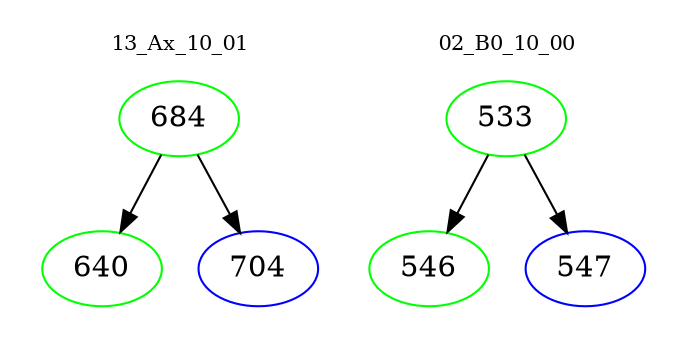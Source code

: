 digraph{
subgraph cluster_0 {
color = white
label = "13_Ax_10_01";
fontsize=10;
T0_684 [label="684", color="green"]
T0_684 -> T0_640 [color="black"]
T0_640 [label="640", color="green"]
T0_684 -> T0_704 [color="black"]
T0_704 [label="704", color="blue"]
}
subgraph cluster_1 {
color = white
label = "02_B0_10_00";
fontsize=10;
T1_533 [label="533", color="green"]
T1_533 -> T1_546 [color="black"]
T1_546 [label="546", color="green"]
T1_533 -> T1_547 [color="black"]
T1_547 [label="547", color="blue"]
}
}
